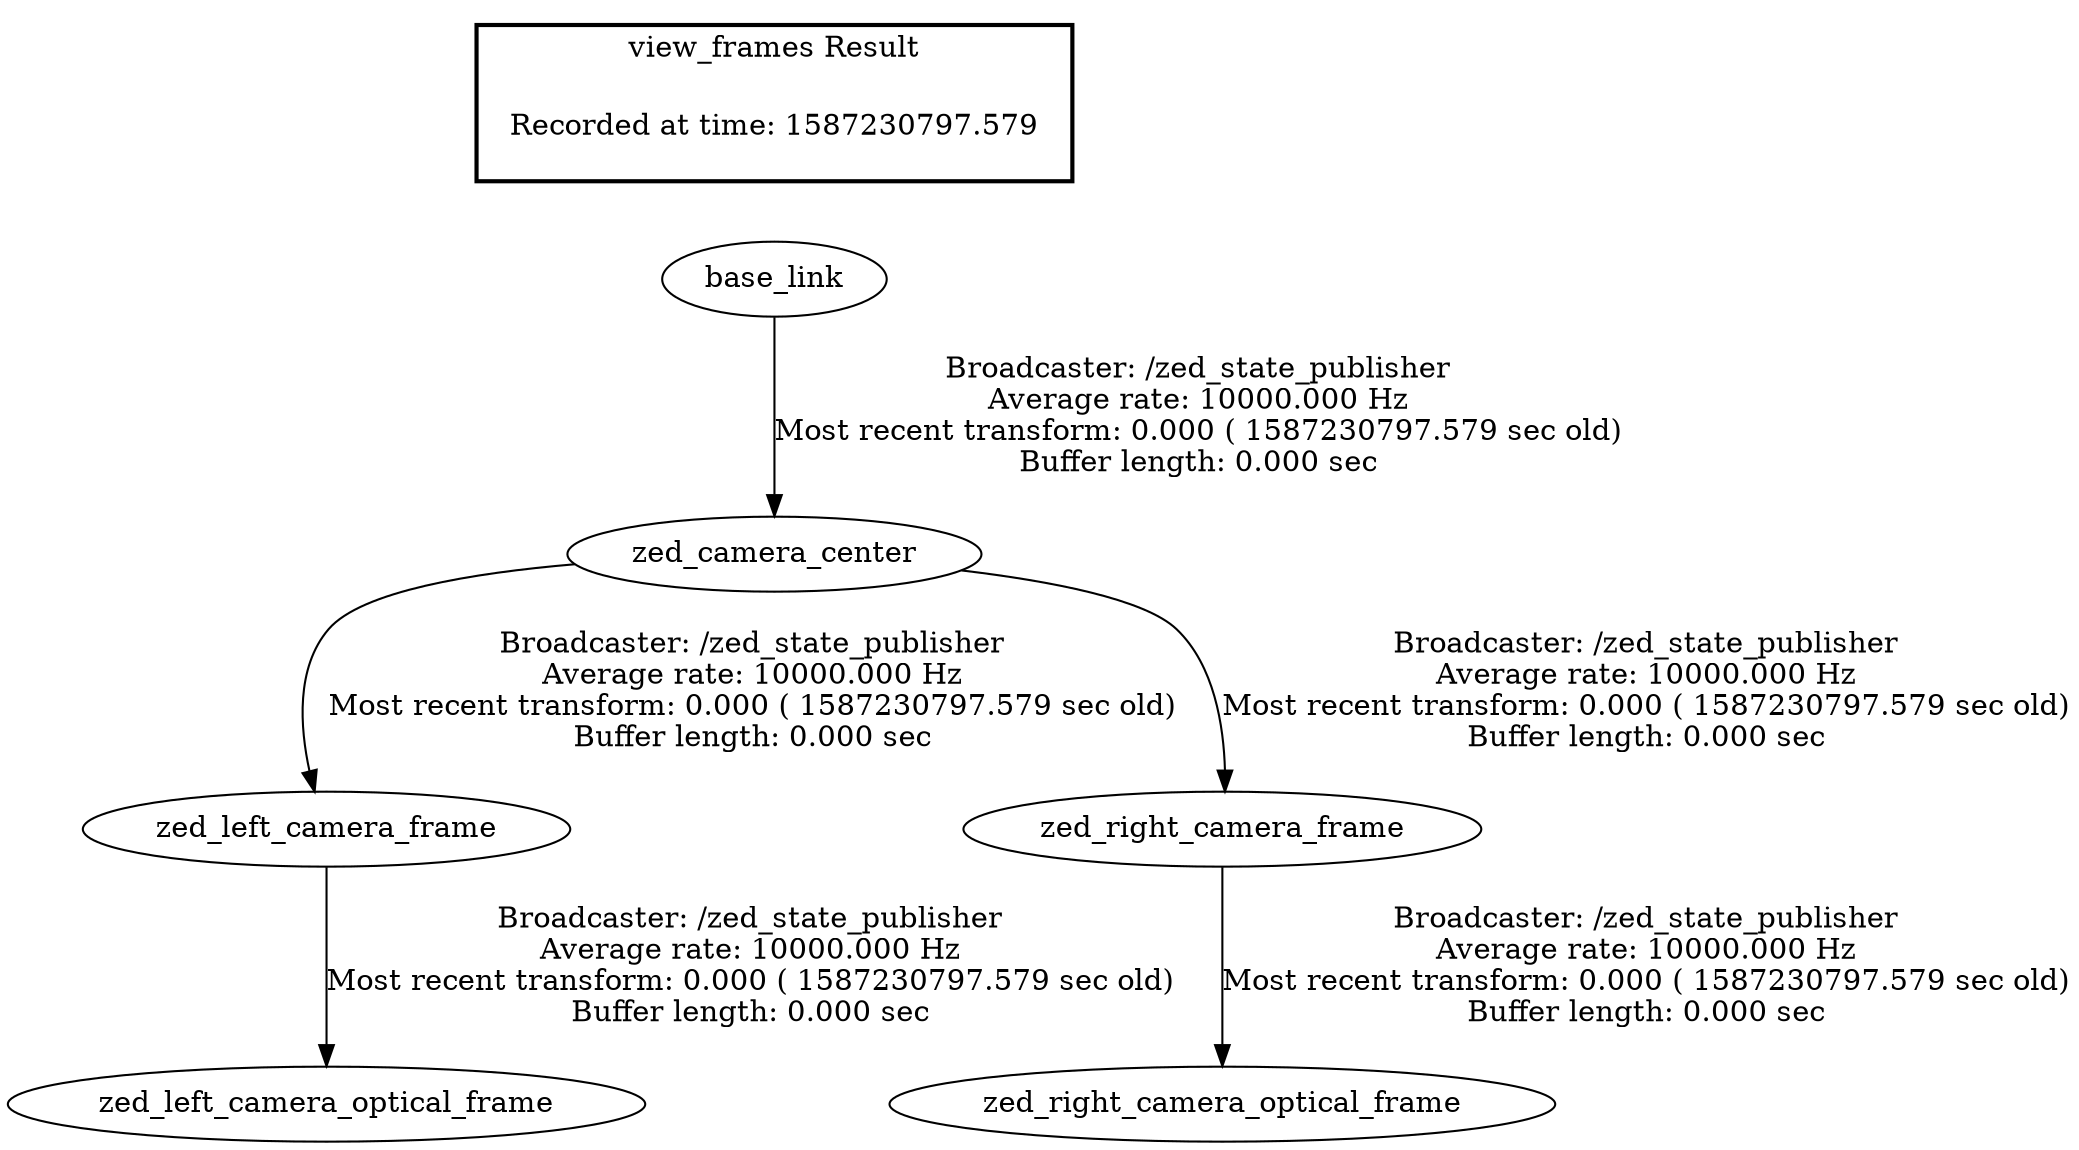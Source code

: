 digraph G {
"base_link" -> "zed_camera_center"[label="Broadcaster: /zed_state_publisher\nAverage rate: 10000.000 Hz\nMost recent transform: 0.000 ( 1587230797.579 sec old)\nBuffer length: 0.000 sec\n"];
"zed_camera_center" -> "zed_left_camera_frame"[label="Broadcaster: /zed_state_publisher\nAverage rate: 10000.000 Hz\nMost recent transform: 0.000 ( 1587230797.579 sec old)\nBuffer length: 0.000 sec\n"];
"zed_left_camera_frame" -> "zed_left_camera_optical_frame"[label="Broadcaster: /zed_state_publisher\nAverage rate: 10000.000 Hz\nMost recent transform: 0.000 ( 1587230797.579 sec old)\nBuffer length: 0.000 sec\n"];
"zed_camera_center" -> "zed_right_camera_frame"[label="Broadcaster: /zed_state_publisher\nAverage rate: 10000.000 Hz\nMost recent transform: 0.000 ( 1587230797.579 sec old)\nBuffer length: 0.000 sec\n"];
"zed_right_camera_frame" -> "zed_right_camera_optical_frame"[label="Broadcaster: /zed_state_publisher\nAverage rate: 10000.000 Hz\nMost recent transform: 0.000 ( 1587230797.579 sec old)\nBuffer length: 0.000 sec\n"];
edge [style=invis];
 subgraph cluster_legend { style=bold; color=black; label ="view_frames Result";
"Recorded at time: 1587230797.579"[ shape=plaintext ] ;
 }->"base_link";
}